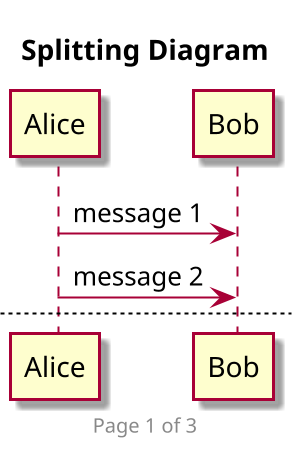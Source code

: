 @startuml Splitting Diagram
skin rose
scale 2
/'
The newpage keyword is used to split a diagram into several images.
You can put a title for the new page just after the newpage keyword.
This title overrides the previously specified title if any.
This is very handy with Word to print long diagram on several pages.
(Note: this really does work. Only the first page is shown below,
but it is a display artifact.)
'/
title Splitting Diagram
footer Page %page% of %lastpage%

Alice -> Bob : message 1
Alice -> Bob : message 2

newpage

Alice -> Bob : message 3
Alice -> Bob : message 4

newpage A title for the\nlast page

Alice -> Bob : message 5
Alice -> Bob : message 6
@enduml
